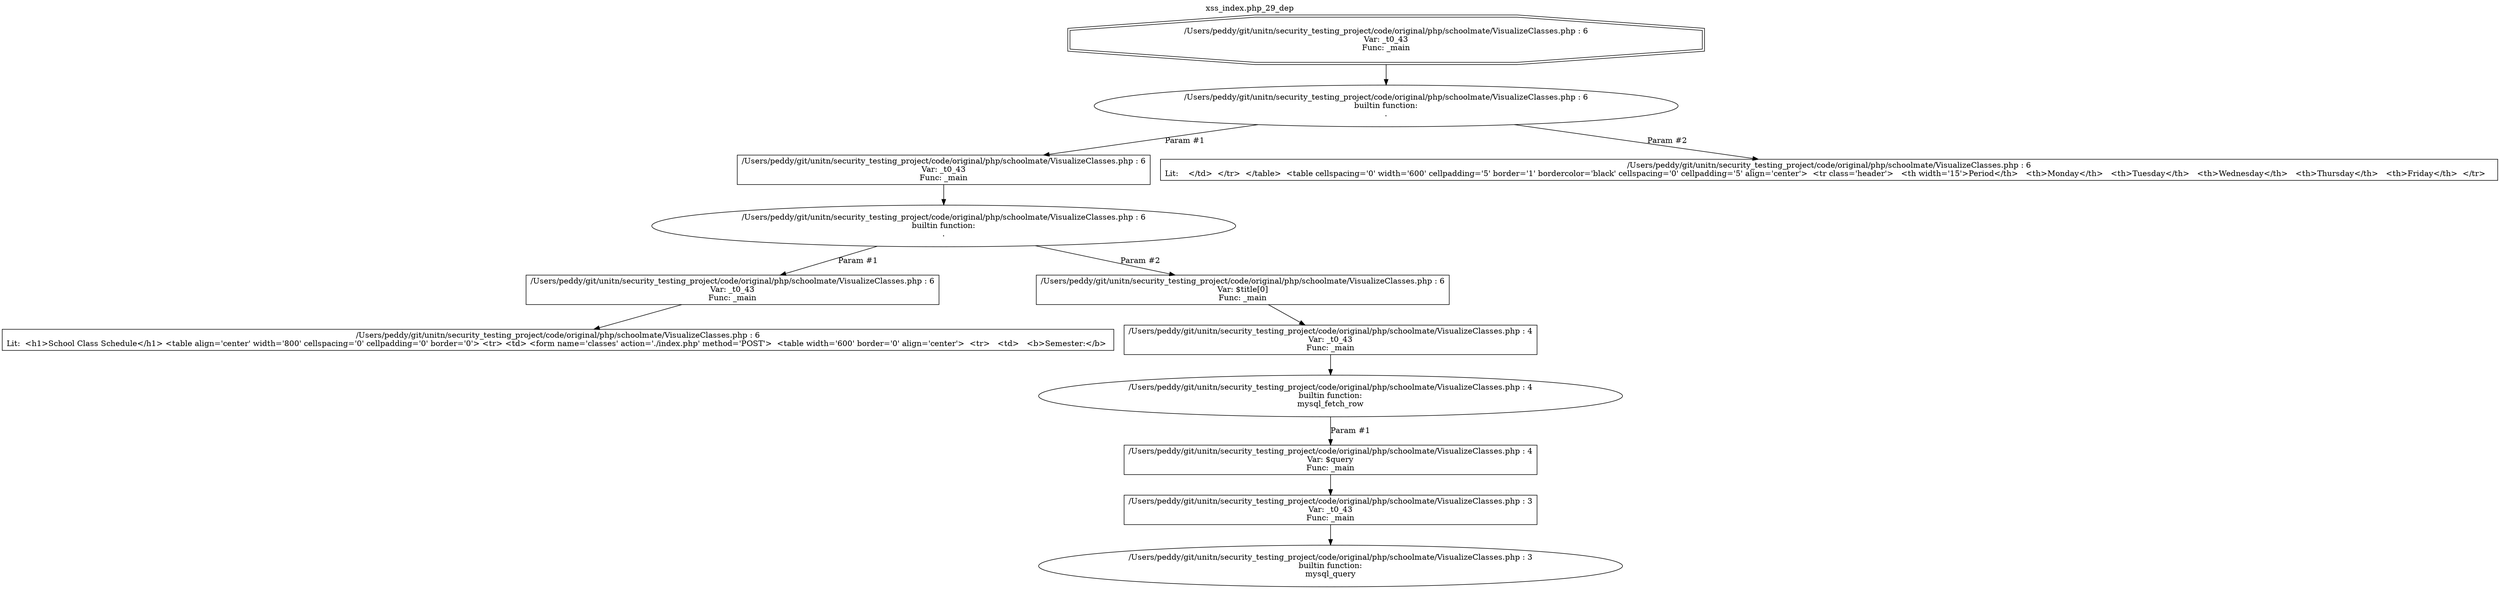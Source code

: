 digraph cfg {
  label="xss_index.php_29_dep";
  labelloc=t;
  n1 [shape=doubleoctagon, label="/Users/peddy/git/unitn/security_testing_project/code/original/php/schoolmate/VisualizeClasses.php : 6\nVar: _t0_43\nFunc: _main\n"];
  n2 [shape=ellipse, label="/Users/peddy/git/unitn/security_testing_project/code/original/php/schoolmate/VisualizeClasses.php : 6\nbuiltin function:\n.\n"];
  n3 [shape=box, label="/Users/peddy/git/unitn/security_testing_project/code/original/php/schoolmate/VisualizeClasses.php : 6\nVar: _t0_43\nFunc: _main\n"];
  n4 [shape=ellipse, label="/Users/peddy/git/unitn/security_testing_project/code/original/php/schoolmate/VisualizeClasses.php : 6\nbuiltin function:\n.\n"];
  n5 [shape=box, label="/Users/peddy/git/unitn/security_testing_project/code/original/php/schoolmate/VisualizeClasses.php : 6\nVar: _t0_43\nFunc: _main\n"];
  n6 [shape=box, label="/Users/peddy/git/unitn/security_testing_project/code/original/php/schoolmate/VisualizeClasses.php : 6\nLit:  <h1>School Class Schedule</h1> <table align='center' width='800' cellspacing='0' cellpadding='0' border='0'> <tr> <td> <form name='classes' action='./index.php' method='POST'>  <table width='600' border='0' align='center'>  <tr>   <td>   <b>Semester:</b> \n"];
  n7 [shape=box, label="/Users/peddy/git/unitn/security_testing_project/code/original/php/schoolmate/VisualizeClasses.php : 6\nVar: $title[0]\nFunc: _main\n"];
  n8 [shape=box, label="/Users/peddy/git/unitn/security_testing_project/code/original/php/schoolmate/VisualizeClasses.php : 4\nVar: _t0_43\nFunc: _main\n"];
  n9 [shape=ellipse, label="/Users/peddy/git/unitn/security_testing_project/code/original/php/schoolmate/VisualizeClasses.php : 4\nbuiltin function:\nmysql_fetch_row\n"];
  n10 [shape=box, label="/Users/peddy/git/unitn/security_testing_project/code/original/php/schoolmate/VisualizeClasses.php : 4\nVar: $query\nFunc: _main\n"];
  n11 [shape=box, label="/Users/peddy/git/unitn/security_testing_project/code/original/php/schoolmate/VisualizeClasses.php : 3\nVar: _t0_43\nFunc: _main\n"];
  n12 [shape=ellipse, label="/Users/peddy/git/unitn/security_testing_project/code/original/php/schoolmate/VisualizeClasses.php : 3\nbuiltin function:\nmysql_query\n"];
  n13 [shape=box, label="/Users/peddy/git/unitn/security_testing_project/code/original/php/schoolmate/VisualizeClasses.php : 6\nLit:    </td>  </tr>  </table>  <table cellspacing='0' width='600' cellpadding='5' border='1' bordercolor='black' cellspacing='0' cellpadding='5' align='center'>  <tr class='header'>   <th width='15'>Period</th>   <th>Monday</th>   <th>Tuesday</th>   <th>Wednesday</th>   <th>Thursday</th>   <th>Friday</th>  </tr>   \n"];
  n1 -> n2;
  n3 -> n4;
  n5 -> n6;
  n4 -> n5[label="Param #1"];
  n4 -> n7[label="Param #2"];
  n8 -> n9;
  n11 -> n12;
  n10 -> n11;
  n9 -> n10[label="Param #1"];
  n7 -> n8;
  n2 -> n3[label="Param #1"];
  n2 -> n13[label="Param #2"];
}
